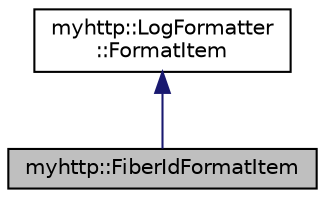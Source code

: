digraph "myhttp::FiberIdFormatItem"
{
 // LATEX_PDF_SIZE
  edge [fontname="Helvetica",fontsize="10",labelfontname="Helvetica",labelfontsize="10"];
  node [fontname="Helvetica",fontsize="10",shape=record];
  Node1 [label="myhttp::FiberIdFormatItem",height=0.2,width=0.4,color="black", fillcolor="grey75", style="filled", fontcolor="black",tooltip=" "];
  Node2 -> Node1 [dir="back",color="midnightblue",fontsize="10",style="solid",fontname="Helvetica"];
  Node2 [label="myhttp::LogFormatter\l::FormatItem",height=0.2,width=0.4,color="black", fillcolor="white", style="filled",URL="$classmyhttp_1_1LogFormatter_1_1FormatItem.html",tooltip="日志内容项格式化"];
}
